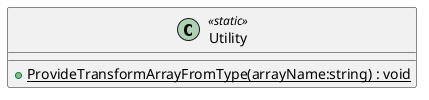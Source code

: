 @startuml
class Utility <<static>> {
    + {static} ProvideTransformArrayFromType(arrayName:string) : void
}
@enduml
